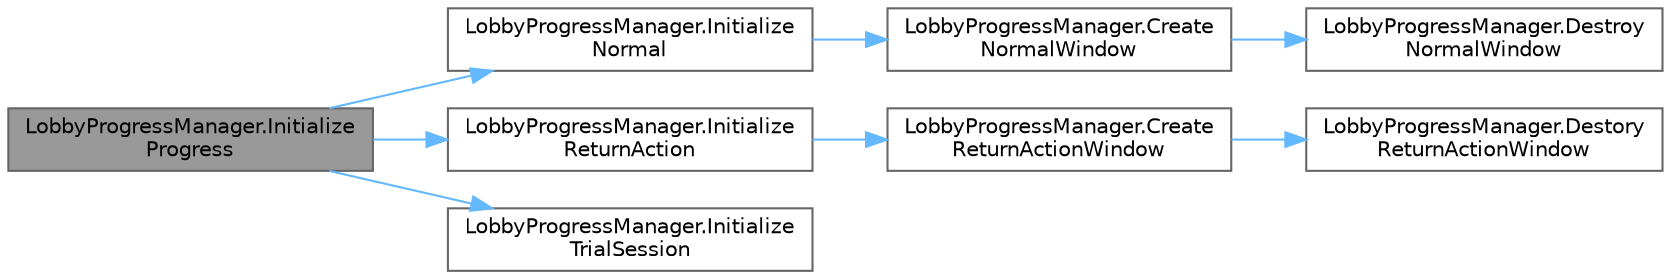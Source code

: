 digraph "LobbyProgressManager.InitializeProgress"
{
 // LATEX_PDF_SIZE
  bgcolor="transparent";
  edge [fontname=Helvetica,fontsize=10,labelfontname=Helvetica,labelfontsize=10];
  node [fontname=Helvetica,fontsize=10,shape=box,height=0.2,width=0.4];
  rankdir="LR";
  Node1 [id="Node000001",label="LobbyProgressManager.Initialize\lProgress",height=0.2,width=0.4,color="gray40", fillcolor="grey60", style="filled", fontcolor="black",tooltip=" "];
  Node1 -> Node2 [id="edge8_Node000001_Node000002",color="steelblue1",style="solid",tooltip=" "];
  Node2 [id="Node000002",label="LobbyProgressManager.Initialize\lNormal",height=0.2,width=0.4,color="grey40", fillcolor="white", style="filled",URL="$class_lobby_progress_manager.html#a53468407f2b90bc62b5d1f24676def22",tooltip=" "];
  Node2 -> Node3 [id="edge9_Node000002_Node000003",color="steelblue1",style="solid",tooltip=" "];
  Node3 [id="Node000003",label="LobbyProgressManager.Create\lNormalWindow",height=0.2,width=0.4,color="grey40", fillcolor="white", style="filled",URL="$class_lobby_progress_manager.html#af5794135541be22f92ab31ca406388c2",tooltip=" "];
  Node3 -> Node4 [id="edge10_Node000003_Node000004",color="steelblue1",style="solid",tooltip=" "];
  Node4 [id="Node000004",label="LobbyProgressManager.Destroy\lNormalWindow",height=0.2,width=0.4,color="grey40", fillcolor="white", style="filled",URL="$class_lobby_progress_manager.html#a6f421f2d3bea18b4ec476ba300e376a8",tooltip=" "];
  Node1 -> Node5 [id="edge11_Node000001_Node000005",color="steelblue1",style="solid",tooltip=" "];
  Node5 [id="Node000005",label="LobbyProgressManager.Initialize\lReturnAction",height=0.2,width=0.4,color="grey40", fillcolor="white", style="filled",URL="$class_lobby_progress_manager.html#abbc50b8a846d10350976c27390d87afe",tooltip=" "];
  Node5 -> Node6 [id="edge12_Node000005_Node000006",color="steelblue1",style="solid",tooltip=" "];
  Node6 [id="Node000006",label="LobbyProgressManager.Create\lReturnActionWindow",height=0.2,width=0.4,color="grey40", fillcolor="white", style="filled",URL="$class_lobby_progress_manager.html#af4cf6573c7b51677190316012f10dca2",tooltip=" "];
  Node6 -> Node7 [id="edge13_Node000006_Node000007",color="steelblue1",style="solid",tooltip=" "];
  Node7 [id="Node000007",label="LobbyProgressManager.Destory\lReturnActionWindow",height=0.2,width=0.4,color="grey40", fillcolor="white", style="filled",URL="$class_lobby_progress_manager.html#af2168df9df5c1476685427ac41b41967",tooltip=" "];
  Node1 -> Node8 [id="edge14_Node000001_Node000008",color="steelblue1",style="solid",tooltip=" "];
  Node8 [id="Node000008",label="LobbyProgressManager.Initialize\lTrialSession",height=0.2,width=0.4,color="grey40", fillcolor="white", style="filled",URL="$class_lobby_progress_manager.html#a1932b3cd27aa7e412175c3ebb969354e",tooltip=" "];
}
